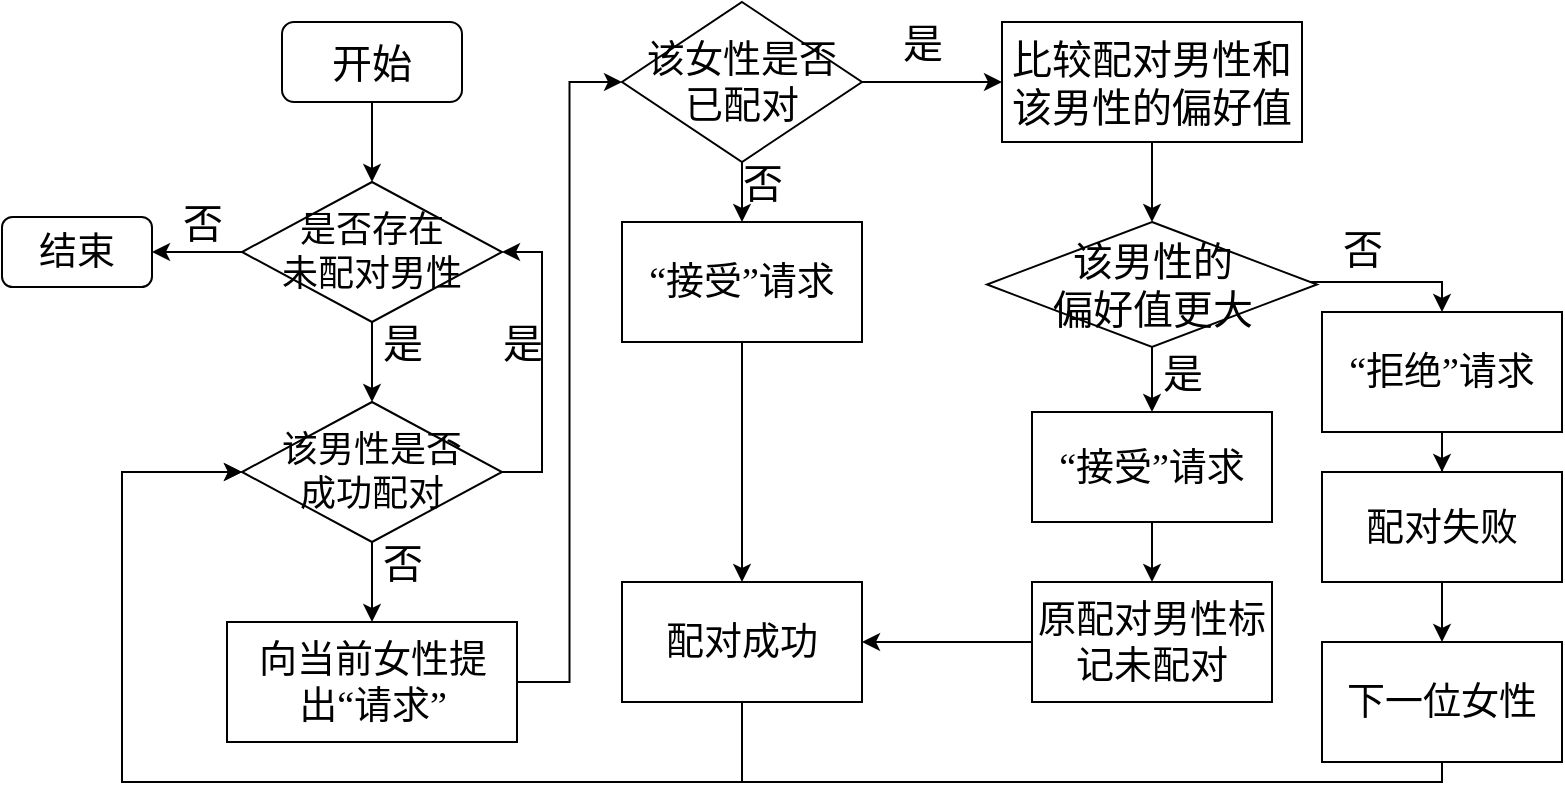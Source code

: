 <mxfile version="26.0.9">
  <diagram name="第 1 页" id="glDG1TZnKvrOyBxmng6V">
    <mxGraphModel dx="1434" dy="756" grid="1" gridSize="10" guides="1" tooltips="1" connect="1" arrows="1" fold="1" page="1" pageScale="1" pageWidth="827" pageHeight="1169" math="0" shadow="0">
      <root>
        <mxCell id="0" />
        <mxCell id="1" parent="0" />
        <mxCell id="j0l67fP4wYmv48tRVjTl-6" style="edgeStyle=orthogonalEdgeStyle;rounded=0;orthogonalLoop=1;jettySize=auto;html=1;exitX=0.5;exitY=1;exitDx=0;exitDy=0;entryX=0.5;entryY=0;entryDx=0;entryDy=0;fontFamily=微软雅黑;fontSize=12;fontColor=default;" edge="1" parent="1" source="j0l67fP4wYmv48tRVjTl-1" target="j0l67fP4wYmv48tRVjTl-5">
          <mxGeometry relative="1" as="geometry" />
        </mxCell>
        <mxCell id="j0l67fP4wYmv48tRVjTl-1" value="&lt;font style=&quot;font-size: 20px;&quot;&gt;开始&lt;/font&gt;" style="rounded=1;whiteSpace=wrap;html=1;fontFamily=微软雅黑;" vertex="1" parent="1">
          <mxGeometry x="230" y="160" width="90" height="40" as="geometry" />
        </mxCell>
        <mxCell id="j0l67fP4wYmv48tRVjTl-9" value="" style="edgeStyle=orthogonalEdgeStyle;rounded=0;orthogonalLoop=1;jettySize=auto;html=1;fontFamily=微软雅黑;fontSize=12;fontColor=default;entryX=0.5;entryY=0;entryDx=0;entryDy=0;" edge="1" parent="1" source="j0l67fP4wYmv48tRVjTl-5" target="j0l67fP4wYmv48tRVjTl-11">
          <mxGeometry relative="1" as="geometry">
            <mxPoint x="275" y="350" as="targetPoint" />
          </mxGeometry>
        </mxCell>
        <mxCell id="j0l67fP4wYmv48tRVjTl-25" value="" style="edgeStyle=orthogonalEdgeStyle;rounded=0;orthogonalLoop=1;jettySize=auto;html=1;fontFamily=微软雅黑;fontSize=12;fontColor=default;autosize=1;resizable=0;" edge="1" parent="1" source="j0l67fP4wYmv48tRVjTl-5" target="j0l67fP4wYmv48tRVjTl-24">
          <mxGeometry relative="1" as="geometry" />
        </mxCell>
        <mxCell id="j0l67fP4wYmv48tRVjTl-5" value="&lt;font style=&quot;font-size: 18px;&quot;&gt;是否存在&lt;/font&gt;&lt;div&gt;&lt;font style=&quot;font-size: 18px;&quot;&gt;未配对男性&lt;/font&gt;&lt;/div&gt;" style="rhombus;whiteSpace=wrap;html=1;rounded=0;strokeColor=default;align=center;verticalAlign=middle;fontFamily=微软雅黑;fontSize=12;fontColor=default;fillColor=default;" vertex="1" parent="1">
          <mxGeometry x="210" y="240" width="130" height="70" as="geometry" />
        </mxCell>
        <mxCell id="j0l67fP4wYmv48tRVjTl-10" value="&lt;font style=&quot;font-size: 20px;&quot;&gt;是&lt;/font&gt;" style="text;html=1;align=center;verticalAlign=middle;resizable=0;points=[];autosize=1;strokeColor=none;fillColor=none;fontFamily=微软雅黑;fontSize=12;fontColor=default;" vertex="1" parent="1">
          <mxGeometry x="270" y="300" width="40" height="40" as="geometry" />
        </mxCell>
        <mxCell id="j0l67fP4wYmv48tRVjTl-13" value="" style="edgeStyle=orthogonalEdgeStyle;rounded=0;orthogonalLoop=1;jettySize=auto;html=1;fontFamily=微软雅黑;fontSize=12;fontColor=default;" edge="1" parent="1" source="j0l67fP4wYmv48tRVjTl-11" target="j0l67fP4wYmv48tRVjTl-12">
          <mxGeometry relative="1" as="geometry" />
        </mxCell>
        <mxCell id="j0l67fP4wYmv48tRVjTl-27" style="edgeStyle=orthogonalEdgeStyle;rounded=0;orthogonalLoop=1;jettySize=auto;html=1;entryX=1;entryY=0.5;entryDx=0;entryDy=0;fontFamily=微软雅黑;fontSize=12;fontColor=default;autosize=1;resizable=0;exitX=1;exitY=0.5;exitDx=0;exitDy=0;" edge="1" parent="1" source="j0l67fP4wYmv48tRVjTl-11" target="j0l67fP4wYmv48tRVjTl-5">
          <mxGeometry relative="1" as="geometry" />
        </mxCell>
        <mxCell id="j0l67fP4wYmv48tRVjTl-11" value="&lt;span style=&quot;font-size: 18px;&quot;&gt;该男性是否&lt;/span&gt;&lt;div&gt;&lt;span style=&quot;font-size: 18px;&quot;&gt;成功配对&lt;/span&gt;&lt;/div&gt;" style="rhombus;whiteSpace=wrap;html=1;rounded=0;strokeColor=default;align=center;verticalAlign=middle;fontFamily=微软雅黑;fontSize=12;fontColor=default;fillColor=default;" vertex="1" parent="1">
          <mxGeometry x="210" y="350" width="130" height="70" as="geometry" />
        </mxCell>
        <mxCell id="j0l67fP4wYmv48tRVjTl-17" value="" style="edgeStyle=orthogonalEdgeStyle;rounded=0;orthogonalLoop=1;jettySize=auto;html=1;fontFamily=微软雅黑;fontSize=12;fontColor=default;autosize=1;resizable=0;entryX=0;entryY=0.5;entryDx=0;entryDy=0;" edge="1" parent="1" source="j0l67fP4wYmv48tRVjTl-12" target="j0l67fP4wYmv48tRVjTl-16">
          <mxGeometry relative="1" as="geometry" />
        </mxCell>
        <mxCell id="j0l67fP4wYmv48tRVjTl-12" value="&lt;font style=&quot;font-size: 19px;&quot; face=&quot;微软雅黑&quot;&gt;向当前女性提出“请求”&lt;/font&gt;" style="whiteSpace=wrap;html=1;fontFamily=微软雅黑;rounded=0;" vertex="1" parent="1">
          <mxGeometry x="202.5" y="460" width="145" height="60" as="geometry" />
        </mxCell>
        <mxCell id="j0l67fP4wYmv48tRVjTl-14" value="&lt;font style=&quot;font-size: 20px;&quot;&gt;否&lt;/font&gt;" style="text;html=1;align=center;verticalAlign=middle;resizable=0;points=[];autosize=1;strokeColor=none;fillColor=none;fontFamily=微软雅黑;fontSize=12;fontColor=default;labelBackgroundColor=none;" vertex="1" parent="1">
          <mxGeometry x="270" y="410" width="40" height="40" as="geometry" />
        </mxCell>
        <mxCell id="j0l67fP4wYmv48tRVjTl-19" value="" style="edgeStyle=orthogonalEdgeStyle;rounded=0;orthogonalLoop=1;jettySize=auto;html=1;fontFamily=微软雅黑;fontSize=12;fontColor=default;autosize=1;resizable=0;" edge="1" parent="1" source="j0l67fP4wYmv48tRVjTl-16" target="j0l67fP4wYmv48tRVjTl-18">
          <mxGeometry relative="1" as="geometry" />
        </mxCell>
        <mxCell id="j0l67fP4wYmv48tRVjTl-21" value="" style="edgeStyle=orthogonalEdgeStyle;rounded=0;orthogonalLoop=1;jettySize=auto;html=1;fontFamily=微软雅黑;fontSize=12;fontColor=default;autosize=1;resizable=0;" edge="1" parent="1" source="j0l67fP4wYmv48tRVjTl-16" target="j0l67fP4wYmv48tRVjTl-20">
          <mxGeometry relative="1" as="geometry" />
        </mxCell>
        <mxCell id="j0l67fP4wYmv48tRVjTl-16" value="该女性是否&lt;div&gt;已配对&lt;/div&gt;" style="rhombus;whiteSpace=wrap;html=1;fontFamily=微软雅黑;rounded=0;fontSize=19;" vertex="1" parent="1">
          <mxGeometry x="400" y="150" width="120" height="80" as="geometry" />
        </mxCell>
        <mxCell id="j0l67fP4wYmv48tRVjTl-38" value="" style="edgeStyle=orthogonalEdgeStyle;rounded=0;orthogonalLoop=1;jettySize=auto;html=1;fontFamily=微软雅黑;fontSize=12;fontColor=default;autosize=1;resizable=0;" edge="1" parent="1" source="j0l67fP4wYmv48tRVjTl-18" target="j0l67fP4wYmv48tRVjTl-37">
          <mxGeometry relative="1" as="geometry" />
        </mxCell>
        <mxCell id="j0l67fP4wYmv48tRVjTl-18" value="“接受”请求" style="whiteSpace=wrap;html=1;fontSize=19;fontFamily=微软雅黑;rounded=0;" vertex="1" parent="1">
          <mxGeometry x="400" y="260" width="120" height="60" as="geometry" />
        </mxCell>
        <mxCell id="j0l67fP4wYmv48tRVjTl-30" value="" style="edgeStyle=orthogonalEdgeStyle;rounded=0;orthogonalLoop=1;jettySize=auto;html=1;fontFamily=微软雅黑;fontSize=12;fontColor=default;autosize=1;resizable=0;" edge="1" parent="1" source="j0l67fP4wYmv48tRVjTl-20" target="j0l67fP4wYmv48tRVjTl-29">
          <mxGeometry relative="1" as="geometry" />
        </mxCell>
        <mxCell id="j0l67fP4wYmv48tRVjTl-20" value="&lt;span&gt;&lt;font face=&quot;微软雅黑&quot;&gt;比较配对男性和该男性的偏好值&lt;/font&gt;&lt;/span&gt;" style="whiteSpace=wrap;html=1;fontSize=20;fontFamily=微软雅黑;rounded=0;" vertex="1" parent="1">
          <mxGeometry x="590" y="160" width="150" height="60" as="geometry" />
        </mxCell>
        <mxCell id="j0l67fP4wYmv48tRVjTl-22" value="&lt;font style=&quot;font-size: 20px;&quot;&gt;是&lt;/font&gt;" style="text;html=1;align=center;verticalAlign=middle;resizable=0;points=[];autosize=1;strokeColor=none;fillColor=none;fontFamily=微软雅黑;fontSize=12;fontColor=default;" vertex="1" parent="1">
          <mxGeometry x="530" y="150" width="40" height="40" as="geometry" />
        </mxCell>
        <mxCell id="j0l67fP4wYmv48tRVjTl-23" value="&lt;font style=&quot;font-size: 20px;&quot;&gt;否&lt;/font&gt;" style="text;html=1;align=center;verticalAlign=middle;resizable=0;points=[];autosize=1;strokeColor=none;fillColor=none;fontFamily=微软雅黑;fontSize=12;fontColor=default;" vertex="1" parent="1">
          <mxGeometry x="450" y="220" width="40" height="40" as="geometry" />
        </mxCell>
        <mxCell id="j0l67fP4wYmv48tRVjTl-24" value="&lt;font style=&quot;font-size: 19px;&quot;&gt;结束&lt;/font&gt;" style="whiteSpace=wrap;html=1;fontFamily=微软雅黑;rounded=1;" vertex="1" parent="1">
          <mxGeometry x="90" y="257.5" width="75" height="35" as="geometry" />
        </mxCell>
        <mxCell id="j0l67fP4wYmv48tRVjTl-26" value="&lt;font style=&quot;font-size: 20px;&quot;&gt;否&lt;/font&gt;" style="text;html=1;align=center;verticalAlign=middle;resizable=0;points=[];autosize=1;strokeColor=none;fillColor=none;fontFamily=微软雅黑;fontSize=12;fontColor=default;labelBackgroundColor=none;" vertex="1" parent="1">
          <mxGeometry x="170" y="240" width="40" height="40" as="geometry" />
        </mxCell>
        <mxCell id="j0l67fP4wYmv48tRVjTl-28" value="&lt;font style=&quot;font-size: 20px;&quot;&gt;是&lt;/font&gt;" style="text;html=1;align=center;verticalAlign=middle;resizable=0;points=[];autosize=1;strokeColor=none;fillColor=none;fontFamily=微软雅黑;fontSize=12;fontColor=default;" vertex="1" parent="1">
          <mxGeometry x="330" y="300" width="40" height="40" as="geometry" />
        </mxCell>
        <mxCell id="j0l67fP4wYmv48tRVjTl-34" value="" style="edgeStyle=orthogonalEdgeStyle;rounded=0;orthogonalLoop=1;jettySize=auto;html=1;fontFamily=微软雅黑;fontSize=12;fontColor=default;autosize=1;resizable=0;" edge="1" parent="1" source="j0l67fP4wYmv48tRVjTl-29" target="j0l67fP4wYmv48tRVjTl-33">
          <mxGeometry relative="1" as="geometry" />
        </mxCell>
        <mxCell id="j0l67fP4wYmv48tRVjTl-41" value="" style="edgeStyle=orthogonalEdgeStyle;rounded=0;orthogonalLoop=1;jettySize=auto;html=1;fontFamily=微软雅黑;fontSize=12;fontColor=default;autosize=1;resizable=0;entryX=0.5;entryY=0;entryDx=0;entryDy=0;" edge="1" parent="1" source="j0l67fP4wYmv48tRVjTl-29" target="j0l67fP4wYmv48tRVjTl-40">
          <mxGeometry relative="1" as="geometry">
            <Array as="points">
              <mxPoint x="810" y="290" />
            </Array>
          </mxGeometry>
        </mxCell>
        <mxCell id="j0l67fP4wYmv48tRVjTl-29" value="&lt;font&gt;该男性&lt;/font&gt;&lt;font style=&quot;background-color: transparent; color: light-dark(rgb(0, 0, 0), rgb(255, 255, 255));&quot;&gt;的&lt;/font&gt;&lt;div&gt;&lt;font style=&quot;background-color: transparent; color: light-dark(rgb(0, 0, 0), rgb(255, 255, 255));&quot;&gt;偏好值&lt;/font&gt;&lt;span style=&quot;background-color: transparent; color: light-dark(rgb(0, 0, 0), rgb(255, 255, 255));&quot;&gt;更大&lt;/span&gt;&lt;/div&gt;" style="rhombus;whiteSpace=wrap;html=1;fontSize=20;fontFamily=微软雅黑;rounded=0;" vertex="1" parent="1">
          <mxGeometry x="582.5" y="260" width="165" height="62.5" as="geometry" />
        </mxCell>
        <mxCell id="j0l67fP4wYmv48tRVjTl-32" value="&lt;font style=&quot;font-size: 20px;&quot;&gt;是&lt;/font&gt;" style="text;html=1;align=center;verticalAlign=middle;resizable=0;points=[];autosize=1;strokeColor=none;fillColor=none;fontFamily=微软雅黑;fontSize=12;fontColor=default;" vertex="1" parent="1">
          <mxGeometry x="660" y="315" width="40" height="40" as="geometry" />
        </mxCell>
        <mxCell id="j0l67fP4wYmv48tRVjTl-36" value="" style="edgeStyle=orthogonalEdgeStyle;rounded=0;orthogonalLoop=1;jettySize=auto;html=1;fontFamily=微软雅黑;fontSize=12;fontColor=default;autosize=1;resizable=0;" edge="1" parent="1" source="j0l67fP4wYmv48tRVjTl-33" target="j0l67fP4wYmv48tRVjTl-35">
          <mxGeometry relative="1" as="geometry" />
        </mxCell>
        <mxCell id="j0l67fP4wYmv48tRVjTl-33" value="“接受”请求" style="whiteSpace=wrap;html=1;fontSize=19;fontFamily=微软雅黑;rounded=0;" vertex="1" parent="1">
          <mxGeometry x="605" y="355" width="120" height="55" as="geometry" />
        </mxCell>
        <mxCell id="j0l67fP4wYmv48tRVjTl-39" style="edgeStyle=orthogonalEdgeStyle;rounded=0;orthogonalLoop=1;jettySize=auto;html=1;fontFamily=微软雅黑;fontSize=12;fontColor=default;autosize=1;resizable=0;" edge="1" parent="1" source="j0l67fP4wYmv48tRVjTl-35" target="j0l67fP4wYmv48tRVjTl-37">
          <mxGeometry relative="1" as="geometry" />
        </mxCell>
        <mxCell id="j0l67fP4wYmv48tRVjTl-35" value="原配对男性标记未配对" style="whiteSpace=wrap;html=1;fontSize=19;fontFamily=微软雅黑;rounded=0;" vertex="1" parent="1">
          <mxGeometry x="605" y="440" width="120" height="60" as="geometry" />
        </mxCell>
        <mxCell id="j0l67fP4wYmv48tRVjTl-45" style="edgeStyle=orthogonalEdgeStyle;rounded=0;orthogonalLoop=1;jettySize=auto;html=1;exitX=0.5;exitY=1;exitDx=0;exitDy=0;entryX=0;entryY=0.5;entryDx=0;entryDy=0;fontFamily=微软雅黑;fontSize=12;fontColor=default;autosize=1;resizable=0;" edge="1" parent="1" source="j0l67fP4wYmv48tRVjTl-37" target="j0l67fP4wYmv48tRVjTl-11">
          <mxGeometry relative="1" as="geometry">
            <Array as="points">
              <mxPoint x="460" y="540" />
              <mxPoint x="150" y="540" />
              <mxPoint x="150" y="385" />
            </Array>
          </mxGeometry>
        </mxCell>
        <mxCell id="j0l67fP4wYmv48tRVjTl-37" value="配对成功" style="whiteSpace=wrap;html=1;fontSize=19;fontFamily=微软雅黑;rounded=0;" vertex="1" parent="1">
          <mxGeometry x="400" y="440" width="120" height="60" as="geometry" />
        </mxCell>
        <mxCell id="j0l67fP4wYmv48tRVjTl-43" value="" style="edgeStyle=orthogonalEdgeStyle;rounded=0;orthogonalLoop=1;jettySize=auto;html=1;fontFamily=微软雅黑;fontSize=12;fontColor=default;autosize=1;resizable=0;" edge="1" parent="1" source="j0l67fP4wYmv48tRVjTl-40" target="j0l67fP4wYmv48tRVjTl-42">
          <mxGeometry relative="1" as="geometry" />
        </mxCell>
        <mxCell id="j0l67fP4wYmv48tRVjTl-40" value="“拒绝”请求" style="whiteSpace=wrap;html=1;fontSize=19;fontFamily=微软雅黑;rounded=0;" vertex="1" parent="1">
          <mxGeometry x="750" y="305" width="120" height="60" as="geometry" />
        </mxCell>
        <mxCell id="j0l67fP4wYmv48tRVjTl-48" value="" style="edgeStyle=orthogonalEdgeStyle;rounded=0;orthogonalLoop=1;jettySize=auto;html=1;fontFamily=微软雅黑;fontSize=12;fontColor=default;autosize=1;resizable=0;" edge="1" parent="1" source="j0l67fP4wYmv48tRVjTl-42" target="j0l67fP4wYmv48tRVjTl-47">
          <mxGeometry relative="1" as="geometry" />
        </mxCell>
        <mxCell id="j0l67fP4wYmv48tRVjTl-42" value="配对失败" style="whiteSpace=wrap;html=1;fontSize=19;fontFamily=微软雅黑;rounded=0;" vertex="1" parent="1">
          <mxGeometry x="750" y="385" width="120" height="55" as="geometry" />
        </mxCell>
        <mxCell id="j0l67fP4wYmv48tRVjTl-44" value="&lt;font style=&quot;font-size: 20px;&quot;&gt;否&lt;/font&gt;" style="text;html=1;align=center;verticalAlign=middle;resizable=0;points=[];autosize=1;strokeColor=none;fillColor=none;fontFamily=微软雅黑;fontSize=12;fontColor=default;" vertex="1" parent="1">
          <mxGeometry x="750" y="252.5" width="40" height="40" as="geometry" />
        </mxCell>
        <mxCell id="j0l67fP4wYmv48tRVjTl-49" style="edgeStyle=orthogonalEdgeStyle;rounded=0;orthogonalLoop=1;jettySize=auto;html=1;entryX=0;entryY=0.5;entryDx=0;entryDy=0;fontFamily=微软雅黑;fontSize=12;fontColor=default;autosize=1;resizable=0;" edge="1" parent="1" source="j0l67fP4wYmv48tRVjTl-47" target="j0l67fP4wYmv48tRVjTl-11">
          <mxGeometry relative="1" as="geometry">
            <Array as="points">
              <mxPoint x="810" y="540" />
              <mxPoint x="150" y="540" />
              <mxPoint x="150" y="385" />
            </Array>
          </mxGeometry>
        </mxCell>
        <mxCell id="j0l67fP4wYmv48tRVjTl-47" value="下一位女性" style="whiteSpace=wrap;html=1;fontSize=19;fontFamily=微软雅黑;rounded=0;" vertex="1" parent="1">
          <mxGeometry x="750" y="470" width="120" height="60" as="geometry" />
        </mxCell>
      </root>
    </mxGraphModel>
  </diagram>
</mxfile>
